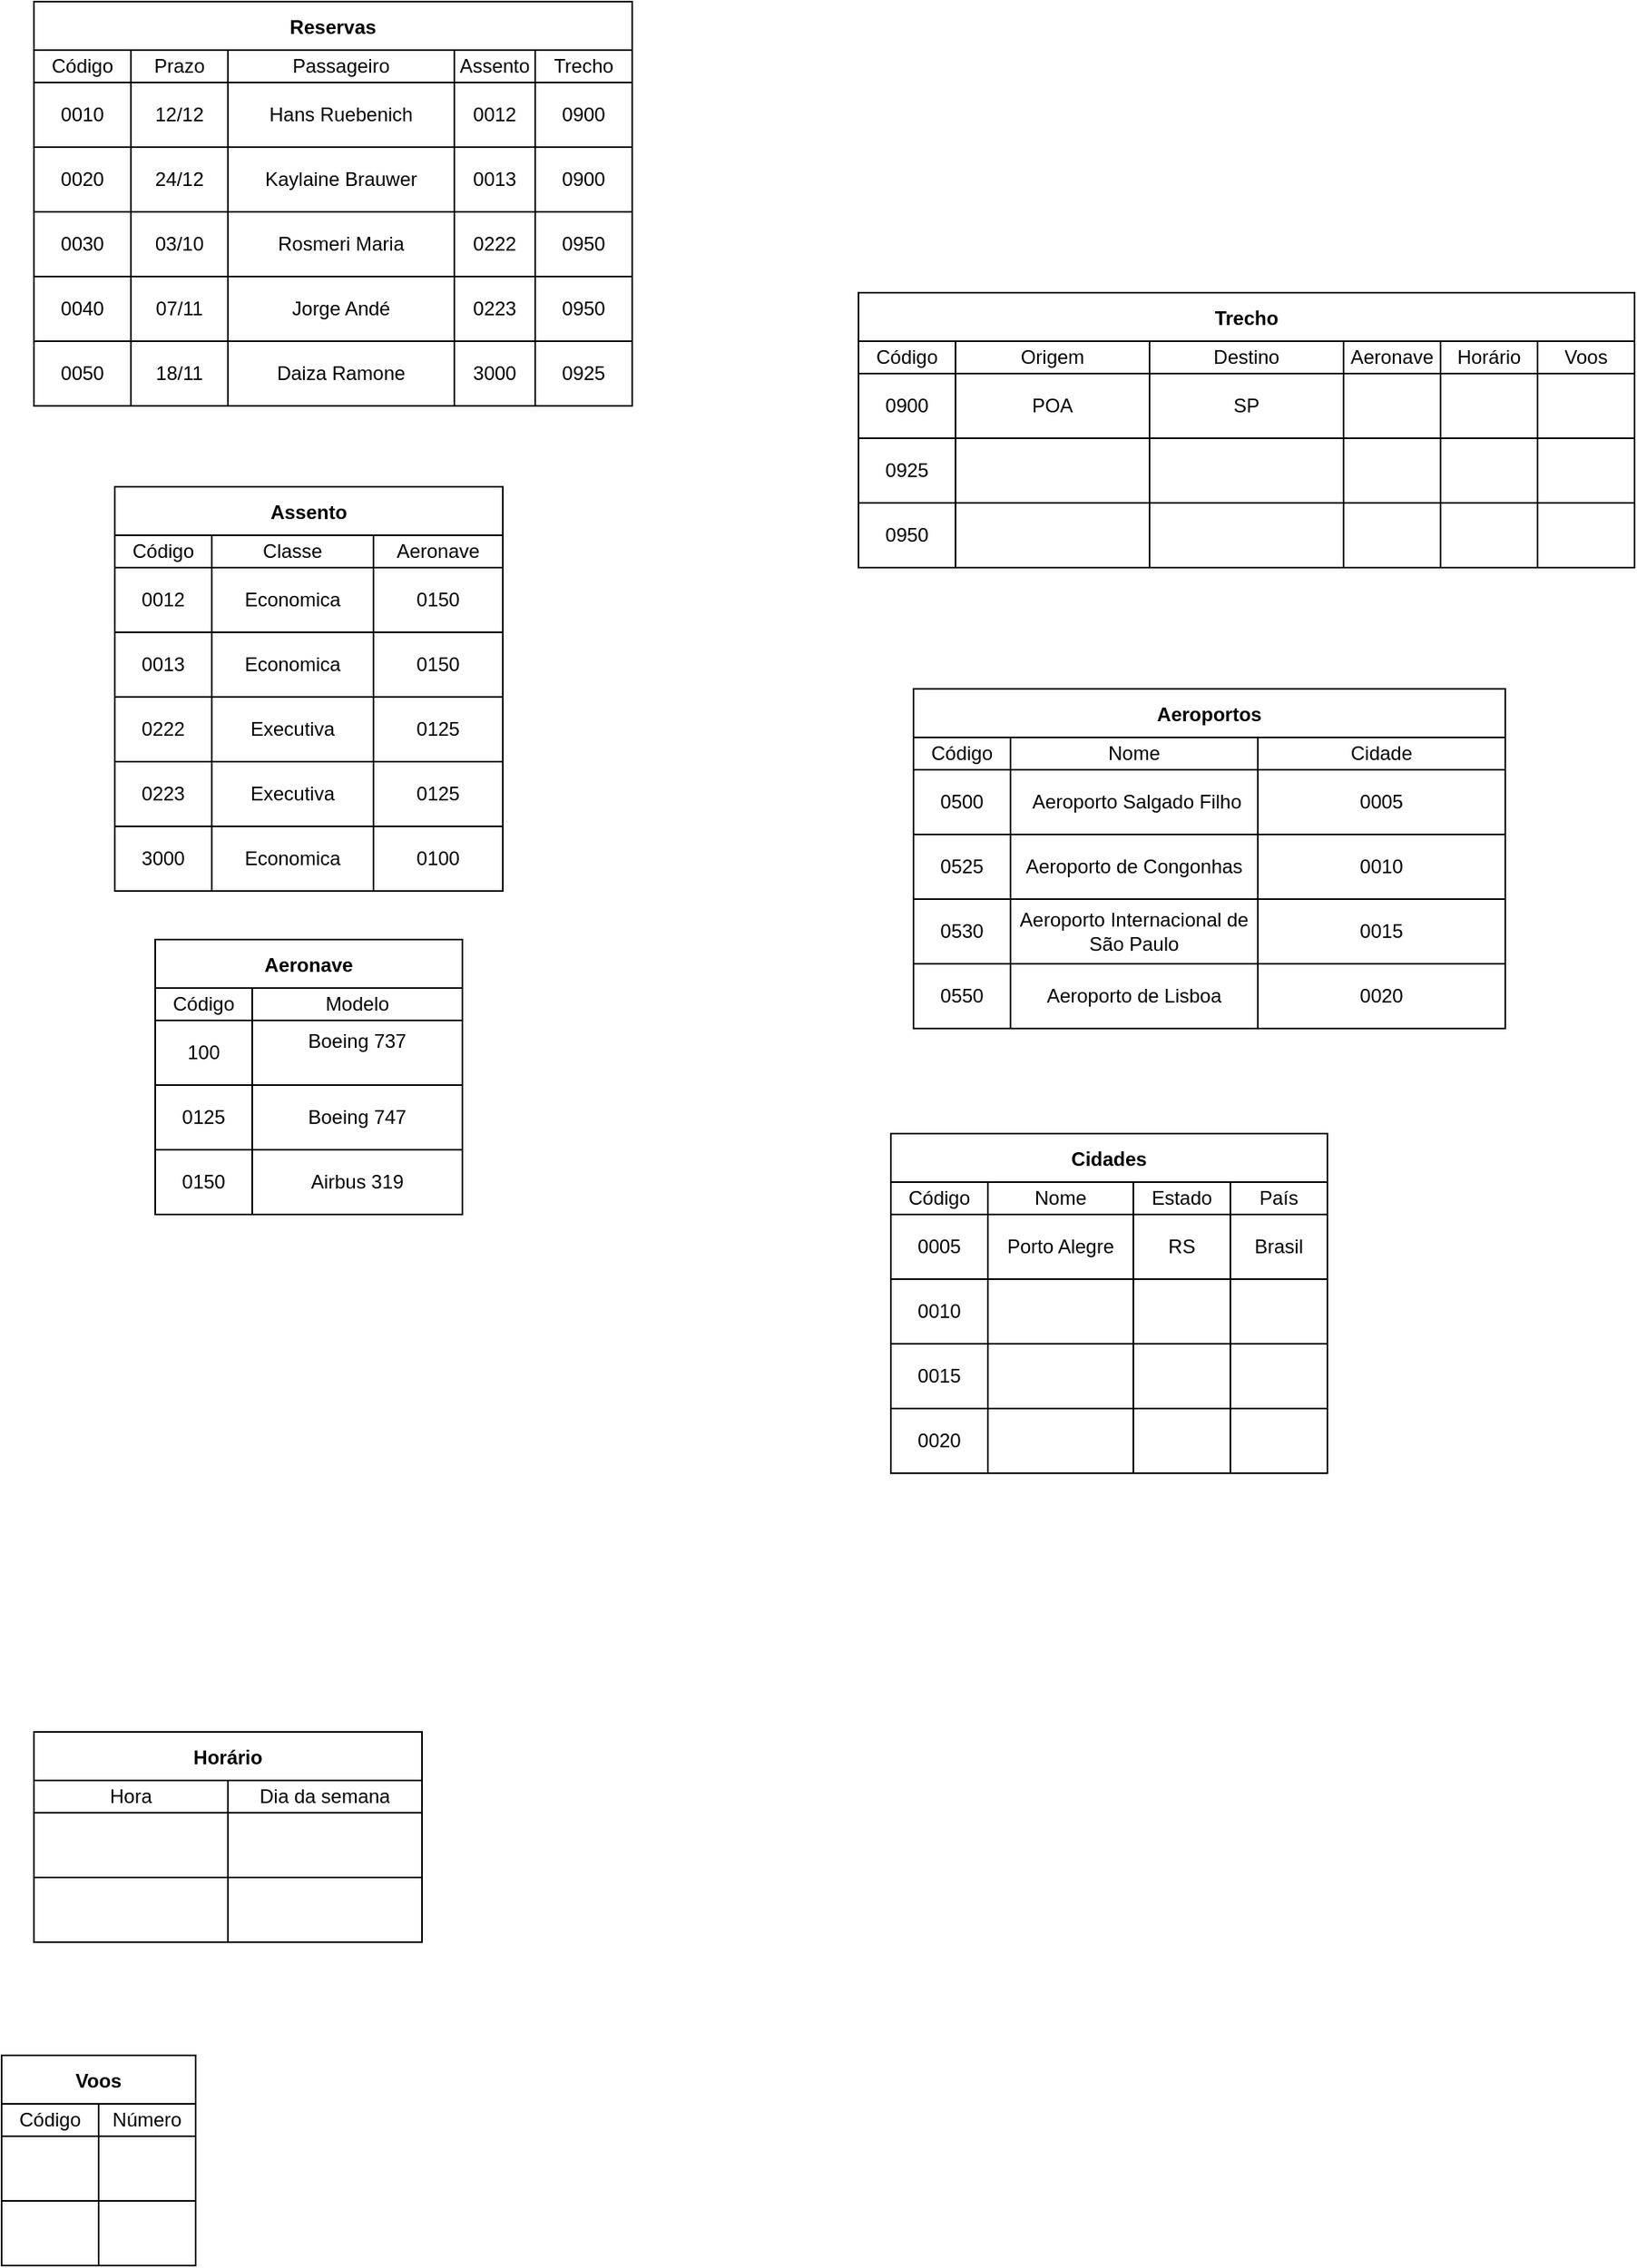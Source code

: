 <mxfile version="14.9.8" type="github">
  <diagram id="dXOyBvdYNV0iGRBSRjgq" name="Page-1">
    <mxGraphModel dx="1422" dy="1970" grid="1" gridSize="10" guides="1" tooltips="1" connect="1" arrows="1" fold="1" page="1" pageScale="1" pageWidth="827" pageHeight="1169" math="0" shadow="0">
      <root>
        <mxCell id="0" />
        <mxCell id="1" parent="0" />
        <mxCell id="HeZseM4yFX7pQYepmPdF-14" value="Reservas" style="shape=table;startSize=30;container=1;collapsible=0;childLayout=tableLayout;fontStyle=1;align=center;pointerEvents=1;" vertex="1" parent="1">
          <mxGeometry x="240" y="-140" width="370" height="250" as="geometry" />
        </mxCell>
        <mxCell id="HeZseM4yFX7pQYepmPdF-58" style="shape=partialRectangle;html=1;whiteSpace=wrap;collapsible=0;dropTarget=0;pointerEvents=0;fillColor=none;top=0;left=0;bottom=0;right=0;points=[[0,0.5],[1,0.5]];portConstraint=eastwest;" vertex="1" parent="HeZseM4yFX7pQYepmPdF-14">
          <mxGeometry y="30" width="370" height="20" as="geometry" />
        </mxCell>
        <mxCell id="HeZseM4yFX7pQYepmPdF-59" value="Código" style="shape=partialRectangle;html=1;whiteSpace=wrap;connectable=0;fillColor=none;top=0;left=0;bottom=0;right=0;overflow=hidden;pointerEvents=1;" vertex="1" parent="HeZseM4yFX7pQYepmPdF-58">
          <mxGeometry width="60" height="20" as="geometry" />
        </mxCell>
        <mxCell id="HeZseM4yFX7pQYepmPdF-60" value="Prazo" style="shape=partialRectangle;html=1;whiteSpace=wrap;connectable=0;fillColor=none;top=0;left=0;bottom=0;right=0;overflow=hidden;pointerEvents=1;" vertex="1" parent="HeZseM4yFX7pQYepmPdF-58">
          <mxGeometry x="60" width="60" height="20" as="geometry" />
        </mxCell>
        <mxCell id="HeZseM4yFX7pQYepmPdF-61" value="Passageiro" style="shape=partialRectangle;html=1;whiteSpace=wrap;connectable=0;fillColor=none;top=0;left=0;bottom=0;right=0;overflow=hidden;pointerEvents=1;" vertex="1" parent="HeZseM4yFX7pQYepmPdF-58">
          <mxGeometry x="120" width="140" height="20" as="geometry" />
        </mxCell>
        <mxCell id="HeZseM4yFX7pQYepmPdF-62" value="Assento" style="shape=partialRectangle;html=1;whiteSpace=wrap;connectable=0;fillColor=none;top=0;left=0;bottom=0;right=0;overflow=hidden;pointerEvents=1;" vertex="1" parent="HeZseM4yFX7pQYepmPdF-58">
          <mxGeometry x="260" width="50" height="20" as="geometry" />
        </mxCell>
        <mxCell id="HeZseM4yFX7pQYepmPdF-193" value="Trecho" style="shape=partialRectangle;html=1;whiteSpace=wrap;connectable=0;fillColor=none;top=0;left=0;bottom=0;right=0;overflow=hidden;pointerEvents=1;" vertex="1" parent="HeZseM4yFX7pQYepmPdF-58">
          <mxGeometry x="310" width="60" height="20" as="geometry" />
        </mxCell>
        <mxCell id="HeZseM4yFX7pQYepmPdF-15" value="" style="shape=partialRectangle;html=1;whiteSpace=wrap;collapsible=0;dropTarget=0;pointerEvents=0;fillColor=none;top=0;left=0;bottom=0;right=0;points=[[0,0.5],[1,0.5]];portConstraint=eastwest;" vertex="1" parent="HeZseM4yFX7pQYepmPdF-14">
          <mxGeometry y="50" width="370" height="40" as="geometry" />
        </mxCell>
        <mxCell id="HeZseM4yFX7pQYepmPdF-52" value="0010" style="shape=partialRectangle;html=1;whiteSpace=wrap;connectable=0;fillColor=none;top=0;left=0;bottom=0;right=0;overflow=hidden;pointerEvents=1;" vertex="1" parent="HeZseM4yFX7pQYepmPdF-15">
          <mxGeometry width="60" height="40" as="geometry" />
        </mxCell>
        <mxCell id="HeZseM4yFX7pQYepmPdF-55" value="12/12" style="shape=partialRectangle;html=1;whiteSpace=wrap;connectable=0;fillColor=none;top=0;left=0;bottom=0;right=0;overflow=hidden;pointerEvents=1;" vertex="1" parent="HeZseM4yFX7pQYepmPdF-15">
          <mxGeometry x="60" width="60" height="40" as="geometry" />
        </mxCell>
        <mxCell id="HeZseM4yFX7pQYepmPdF-17" value="Hans Ruebenich" style="shape=partialRectangle;html=1;whiteSpace=wrap;connectable=0;fillColor=none;top=0;left=0;bottom=0;right=0;overflow=hidden;pointerEvents=1;" vertex="1" parent="HeZseM4yFX7pQYepmPdF-15">
          <mxGeometry x="120" width="140" height="40" as="geometry" />
        </mxCell>
        <mxCell id="HeZseM4yFX7pQYepmPdF-63" value="0012" style="shape=partialRectangle;html=1;whiteSpace=wrap;connectable=0;fillColor=none;top=0;left=0;bottom=0;right=0;overflow=hidden;pointerEvents=1;" vertex="1" parent="HeZseM4yFX7pQYepmPdF-15">
          <mxGeometry x="260" width="50" height="40" as="geometry" />
        </mxCell>
        <mxCell id="HeZseM4yFX7pQYepmPdF-194" value="0900" style="shape=partialRectangle;html=1;whiteSpace=wrap;connectable=0;fillColor=none;top=0;left=0;bottom=0;right=0;overflow=hidden;pointerEvents=1;" vertex="1" parent="HeZseM4yFX7pQYepmPdF-15">
          <mxGeometry x="310" width="60" height="40" as="geometry" />
        </mxCell>
        <mxCell id="HeZseM4yFX7pQYepmPdF-19" value="" style="shape=partialRectangle;html=1;whiteSpace=wrap;collapsible=0;dropTarget=0;pointerEvents=0;fillColor=none;top=0;left=0;bottom=0;right=0;points=[[0,0.5],[1,0.5]];portConstraint=eastwest;" vertex="1" parent="HeZseM4yFX7pQYepmPdF-14">
          <mxGeometry y="90" width="370" height="40" as="geometry" />
        </mxCell>
        <mxCell id="HeZseM4yFX7pQYepmPdF-53" value="0020" style="shape=partialRectangle;html=1;whiteSpace=wrap;connectable=0;fillColor=none;top=0;left=0;bottom=0;right=0;overflow=hidden;pointerEvents=1;" vertex="1" parent="HeZseM4yFX7pQYepmPdF-19">
          <mxGeometry width="60" height="40" as="geometry" />
        </mxCell>
        <mxCell id="HeZseM4yFX7pQYepmPdF-56" value="24/12" style="shape=partialRectangle;html=1;whiteSpace=wrap;connectable=0;fillColor=none;top=0;left=0;bottom=0;right=0;overflow=hidden;pointerEvents=1;" vertex="1" parent="HeZseM4yFX7pQYepmPdF-19">
          <mxGeometry x="60" width="60" height="40" as="geometry" />
        </mxCell>
        <mxCell id="HeZseM4yFX7pQYepmPdF-21" value="Kaylaine Brauwer" style="shape=partialRectangle;html=1;whiteSpace=wrap;connectable=0;fillColor=none;top=0;left=0;bottom=0;right=0;overflow=hidden;pointerEvents=1;" vertex="1" parent="HeZseM4yFX7pQYepmPdF-19">
          <mxGeometry x="120" width="140" height="40" as="geometry" />
        </mxCell>
        <mxCell id="HeZseM4yFX7pQYepmPdF-64" value="0013" style="shape=partialRectangle;html=1;whiteSpace=wrap;connectable=0;fillColor=none;top=0;left=0;bottom=0;right=0;overflow=hidden;pointerEvents=1;" vertex="1" parent="HeZseM4yFX7pQYepmPdF-19">
          <mxGeometry x="260" width="50" height="40" as="geometry" />
        </mxCell>
        <mxCell id="HeZseM4yFX7pQYepmPdF-195" value="0900" style="shape=partialRectangle;html=1;whiteSpace=wrap;connectable=0;fillColor=none;top=0;left=0;bottom=0;right=0;overflow=hidden;pointerEvents=1;" vertex="1" parent="HeZseM4yFX7pQYepmPdF-19">
          <mxGeometry x="310" width="60" height="40" as="geometry" />
        </mxCell>
        <mxCell id="HeZseM4yFX7pQYepmPdF-212" style="shape=partialRectangle;html=1;whiteSpace=wrap;collapsible=0;dropTarget=0;pointerEvents=0;fillColor=none;top=0;left=0;bottom=0;right=0;points=[[0,0.5],[1,0.5]];portConstraint=eastwest;" vertex="1" parent="HeZseM4yFX7pQYepmPdF-14">
          <mxGeometry y="130" width="370" height="40" as="geometry" />
        </mxCell>
        <mxCell id="HeZseM4yFX7pQYepmPdF-213" value="0030" style="shape=partialRectangle;html=1;whiteSpace=wrap;connectable=0;fillColor=none;top=0;left=0;bottom=0;right=0;overflow=hidden;pointerEvents=1;" vertex="1" parent="HeZseM4yFX7pQYepmPdF-212">
          <mxGeometry width="60" height="40" as="geometry" />
        </mxCell>
        <mxCell id="HeZseM4yFX7pQYepmPdF-214" value="03/10" style="shape=partialRectangle;html=1;whiteSpace=wrap;connectable=0;fillColor=none;top=0;left=0;bottom=0;right=0;overflow=hidden;pointerEvents=1;" vertex="1" parent="HeZseM4yFX7pQYepmPdF-212">
          <mxGeometry x="60" width="60" height="40" as="geometry" />
        </mxCell>
        <mxCell id="HeZseM4yFX7pQYepmPdF-215" value="Rosmeri Maria" style="shape=partialRectangle;html=1;whiteSpace=wrap;connectable=0;fillColor=none;top=0;left=0;bottom=0;right=0;overflow=hidden;pointerEvents=1;" vertex="1" parent="HeZseM4yFX7pQYepmPdF-212">
          <mxGeometry x="120" width="140" height="40" as="geometry" />
        </mxCell>
        <mxCell id="HeZseM4yFX7pQYepmPdF-216" value="0222" style="shape=partialRectangle;html=1;whiteSpace=wrap;connectable=0;fillColor=none;top=0;left=0;bottom=0;right=0;overflow=hidden;pointerEvents=1;" vertex="1" parent="HeZseM4yFX7pQYepmPdF-212">
          <mxGeometry x="260" width="50" height="40" as="geometry" />
        </mxCell>
        <mxCell id="HeZseM4yFX7pQYepmPdF-217" value="0950" style="shape=partialRectangle;html=1;whiteSpace=wrap;connectable=0;fillColor=none;top=0;left=0;bottom=0;right=0;overflow=hidden;pointerEvents=1;" vertex="1" parent="HeZseM4yFX7pQYepmPdF-212">
          <mxGeometry x="310" width="60" height="40" as="geometry" />
        </mxCell>
        <mxCell id="HeZseM4yFX7pQYepmPdF-218" style="shape=partialRectangle;html=1;whiteSpace=wrap;collapsible=0;dropTarget=0;pointerEvents=0;fillColor=none;top=0;left=0;bottom=0;right=0;points=[[0,0.5],[1,0.5]];portConstraint=eastwest;" vertex="1" parent="HeZseM4yFX7pQYepmPdF-14">
          <mxGeometry y="170" width="370" height="40" as="geometry" />
        </mxCell>
        <mxCell id="HeZseM4yFX7pQYepmPdF-219" value="0040" style="shape=partialRectangle;html=1;whiteSpace=wrap;connectable=0;fillColor=none;top=0;left=0;bottom=0;right=0;overflow=hidden;pointerEvents=1;" vertex="1" parent="HeZseM4yFX7pQYepmPdF-218">
          <mxGeometry width="60" height="40" as="geometry" />
        </mxCell>
        <mxCell id="HeZseM4yFX7pQYepmPdF-220" value="07/11" style="shape=partialRectangle;html=1;whiteSpace=wrap;connectable=0;fillColor=none;top=0;left=0;bottom=0;right=0;overflow=hidden;pointerEvents=1;" vertex="1" parent="HeZseM4yFX7pQYepmPdF-218">
          <mxGeometry x="60" width="60" height="40" as="geometry" />
        </mxCell>
        <mxCell id="HeZseM4yFX7pQYepmPdF-221" value="Jorge Andé" style="shape=partialRectangle;html=1;whiteSpace=wrap;connectable=0;fillColor=none;top=0;left=0;bottom=0;right=0;overflow=hidden;pointerEvents=1;" vertex="1" parent="HeZseM4yFX7pQYepmPdF-218">
          <mxGeometry x="120" width="140" height="40" as="geometry" />
        </mxCell>
        <mxCell id="HeZseM4yFX7pQYepmPdF-222" value="0223" style="shape=partialRectangle;html=1;whiteSpace=wrap;connectable=0;fillColor=none;top=0;left=0;bottom=0;right=0;overflow=hidden;pointerEvents=1;" vertex="1" parent="HeZseM4yFX7pQYepmPdF-218">
          <mxGeometry x="260" width="50" height="40" as="geometry" />
        </mxCell>
        <mxCell id="HeZseM4yFX7pQYepmPdF-223" value="0950" style="shape=partialRectangle;html=1;whiteSpace=wrap;connectable=0;fillColor=none;top=0;left=0;bottom=0;right=0;overflow=hidden;pointerEvents=1;" vertex="1" parent="HeZseM4yFX7pQYepmPdF-218">
          <mxGeometry x="310" width="60" height="40" as="geometry" />
        </mxCell>
        <mxCell id="HeZseM4yFX7pQYepmPdF-224" style="shape=partialRectangle;html=1;whiteSpace=wrap;collapsible=0;dropTarget=0;pointerEvents=0;fillColor=none;top=0;left=0;bottom=0;right=0;points=[[0,0.5],[1,0.5]];portConstraint=eastwest;" vertex="1" parent="HeZseM4yFX7pQYepmPdF-14">
          <mxGeometry y="210" width="370" height="40" as="geometry" />
        </mxCell>
        <mxCell id="HeZseM4yFX7pQYepmPdF-225" value="0050" style="shape=partialRectangle;html=1;whiteSpace=wrap;connectable=0;fillColor=none;top=0;left=0;bottom=0;right=0;overflow=hidden;pointerEvents=1;" vertex="1" parent="HeZseM4yFX7pQYepmPdF-224">
          <mxGeometry width="60" height="40" as="geometry" />
        </mxCell>
        <mxCell id="HeZseM4yFX7pQYepmPdF-226" value="18/11" style="shape=partialRectangle;html=1;whiteSpace=wrap;connectable=0;fillColor=none;top=0;left=0;bottom=0;right=0;overflow=hidden;pointerEvents=1;" vertex="1" parent="HeZseM4yFX7pQYepmPdF-224">
          <mxGeometry x="60" width="60" height="40" as="geometry" />
        </mxCell>
        <mxCell id="HeZseM4yFX7pQYepmPdF-227" value="Daiza Ramone" style="shape=partialRectangle;html=1;whiteSpace=wrap;connectable=0;fillColor=none;top=0;left=0;bottom=0;right=0;overflow=hidden;pointerEvents=1;" vertex="1" parent="HeZseM4yFX7pQYepmPdF-224">
          <mxGeometry x="120" width="140" height="40" as="geometry" />
        </mxCell>
        <mxCell id="HeZseM4yFX7pQYepmPdF-228" value="3000" style="shape=partialRectangle;html=1;whiteSpace=wrap;connectable=0;fillColor=none;top=0;left=0;bottom=0;right=0;overflow=hidden;pointerEvents=1;" vertex="1" parent="HeZseM4yFX7pQYepmPdF-224">
          <mxGeometry x="260" width="50" height="40" as="geometry" />
        </mxCell>
        <mxCell id="HeZseM4yFX7pQYepmPdF-229" value="0925" style="shape=partialRectangle;html=1;whiteSpace=wrap;connectable=0;fillColor=none;top=0;left=0;bottom=0;right=0;overflow=hidden;pointerEvents=1;" vertex="1" parent="HeZseM4yFX7pQYepmPdF-224">
          <mxGeometry x="310" width="60" height="40" as="geometry" />
        </mxCell>
        <mxCell id="HeZseM4yFX7pQYepmPdF-31" value="" style="shape=partialRectangle;html=1;whiteSpace=wrap;collapsible=0;dropTarget=0;pointerEvents=0;fillColor=none;top=0;left=0;bottom=0;right=0;points=[[0,0.5],[1,0.5]];portConstraint=eastwest;" vertex="1" parent="1">
          <mxGeometry x="320" y="190" width="180" height="40" as="geometry" />
        </mxCell>
        <mxCell id="HeZseM4yFX7pQYepmPdF-32" value="" style="shape=partialRectangle;html=1;whiteSpace=wrap;connectable=0;fillColor=none;top=0;left=0;bottom=0;right=0;overflow=hidden;pointerEvents=1;" vertex="1" parent="HeZseM4yFX7pQYepmPdF-31">
          <mxGeometry width="60" height="40" as="geometry" />
        </mxCell>
        <mxCell id="HeZseM4yFX7pQYepmPdF-33" value="" style="shape=partialRectangle;html=1;whiteSpace=wrap;connectable=0;fillColor=none;top=0;left=0;bottom=0;right=0;overflow=hidden;pointerEvents=1;" vertex="1" parent="HeZseM4yFX7pQYepmPdF-31">
          <mxGeometry x="60" width="60" height="40" as="geometry" />
        </mxCell>
        <mxCell id="HeZseM4yFX7pQYepmPdF-34" value="" style="shape=partialRectangle;html=1;whiteSpace=wrap;connectable=0;fillColor=none;top=0;left=0;bottom=0;right=0;overflow=hidden;pointerEvents=1;" vertex="1" parent="HeZseM4yFX7pQYepmPdF-31">
          <mxGeometry x="120" width="60" height="40" as="geometry" />
        </mxCell>
        <mxCell id="HeZseM4yFX7pQYepmPdF-48" value="" style="shape=partialRectangle;html=1;whiteSpace=wrap;collapsible=0;dropTarget=0;pointerEvents=0;fillColor=none;top=0;left=0;bottom=0;right=0;points=[[0,0.5],[1,0.5]];portConstraint=eastwest;" vertex="1" parent="1">
          <mxGeometry x="440" y="380" width="180" height="40" as="geometry" />
        </mxCell>
        <mxCell id="HeZseM4yFX7pQYepmPdF-49" value="" style="shape=partialRectangle;html=1;whiteSpace=wrap;connectable=0;fillColor=none;top=0;left=0;bottom=0;right=0;overflow=hidden;pointerEvents=1;" vertex="1" parent="HeZseM4yFX7pQYepmPdF-48">
          <mxGeometry width="60" height="40" as="geometry" />
        </mxCell>
        <mxCell id="HeZseM4yFX7pQYepmPdF-50" value="" style="shape=partialRectangle;html=1;whiteSpace=wrap;connectable=0;fillColor=none;top=0;left=0;bottom=0;right=0;overflow=hidden;pointerEvents=1;" vertex="1" parent="HeZseM4yFX7pQYepmPdF-48">
          <mxGeometry x="60" width="60" height="40" as="geometry" />
        </mxCell>
        <mxCell id="HeZseM4yFX7pQYepmPdF-51" value="" style="shape=partialRectangle;html=1;whiteSpace=wrap;connectable=0;fillColor=none;top=0;left=0;bottom=0;right=0;overflow=hidden;pointerEvents=1;" vertex="1" parent="HeZseM4yFX7pQYepmPdF-48">
          <mxGeometry x="120" width="60" height="40" as="geometry" />
        </mxCell>
        <mxCell id="HeZseM4yFX7pQYepmPdF-65" value="Assento" style="shape=table;startSize=30;container=1;collapsible=0;childLayout=tableLayout;fontStyle=1;align=center;pointerEvents=1;" vertex="1" parent="1">
          <mxGeometry x="290" y="160" width="240" height="250" as="geometry" />
        </mxCell>
        <mxCell id="HeZseM4yFX7pQYepmPdF-66" style="shape=partialRectangle;html=1;whiteSpace=wrap;collapsible=0;dropTarget=0;pointerEvents=0;fillColor=none;top=0;left=0;bottom=0;right=0;points=[[0,0.5],[1,0.5]];portConstraint=eastwest;" vertex="1" parent="HeZseM4yFX7pQYepmPdF-65">
          <mxGeometry y="30" width="240" height="20" as="geometry" />
        </mxCell>
        <mxCell id="HeZseM4yFX7pQYepmPdF-67" value="Código" style="shape=partialRectangle;html=1;whiteSpace=wrap;connectable=0;fillColor=none;top=0;left=0;bottom=0;right=0;overflow=hidden;pointerEvents=1;" vertex="1" parent="HeZseM4yFX7pQYepmPdF-66">
          <mxGeometry width="60" height="20" as="geometry" />
        </mxCell>
        <mxCell id="HeZseM4yFX7pQYepmPdF-68" value="Classe" style="shape=partialRectangle;html=1;whiteSpace=wrap;connectable=0;fillColor=none;top=0;left=0;bottom=0;right=0;overflow=hidden;pointerEvents=1;" vertex="1" parent="HeZseM4yFX7pQYepmPdF-66">
          <mxGeometry x="60" width="100" height="20" as="geometry" />
        </mxCell>
        <mxCell id="HeZseM4yFX7pQYepmPdF-69" value="Aeronave" style="shape=partialRectangle;html=1;whiteSpace=wrap;connectable=0;fillColor=none;top=0;left=0;bottom=0;right=0;overflow=hidden;pointerEvents=1;" vertex="1" parent="HeZseM4yFX7pQYepmPdF-66">
          <mxGeometry x="160" width="80" height="20" as="geometry" />
        </mxCell>
        <mxCell id="HeZseM4yFX7pQYepmPdF-71" value="" style="shape=partialRectangle;html=1;whiteSpace=wrap;collapsible=0;dropTarget=0;pointerEvents=0;fillColor=none;top=0;left=0;bottom=0;right=0;points=[[0,0.5],[1,0.5]];portConstraint=eastwest;" vertex="1" parent="HeZseM4yFX7pQYepmPdF-65">
          <mxGeometry y="50" width="240" height="40" as="geometry" />
        </mxCell>
        <mxCell id="HeZseM4yFX7pQYepmPdF-72" value="0012" style="shape=partialRectangle;html=1;whiteSpace=wrap;connectable=0;fillColor=none;top=0;left=0;bottom=0;right=0;overflow=hidden;pointerEvents=1;" vertex="1" parent="HeZseM4yFX7pQYepmPdF-71">
          <mxGeometry width="60" height="40" as="geometry" />
        </mxCell>
        <mxCell id="HeZseM4yFX7pQYepmPdF-73" value="Economica" style="shape=partialRectangle;html=1;whiteSpace=wrap;connectable=0;fillColor=none;top=0;left=0;bottom=0;right=0;overflow=hidden;pointerEvents=1;" vertex="1" parent="HeZseM4yFX7pQYepmPdF-71">
          <mxGeometry x="60" width="100" height="40" as="geometry" />
        </mxCell>
        <mxCell id="HeZseM4yFX7pQYepmPdF-74" value="0150" style="shape=partialRectangle;html=1;whiteSpace=wrap;connectable=0;fillColor=none;top=0;left=0;bottom=0;right=0;overflow=hidden;pointerEvents=1;" vertex="1" parent="HeZseM4yFX7pQYepmPdF-71">
          <mxGeometry x="160" width="80" height="40" as="geometry" />
        </mxCell>
        <mxCell id="HeZseM4yFX7pQYepmPdF-76" value="" style="shape=partialRectangle;html=1;whiteSpace=wrap;collapsible=0;dropTarget=0;pointerEvents=0;fillColor=none;top=0;left=0;bottom=0;right=0;points=[[0,0.5],[1,0.5]];portConstraint=eastwest;" vertex="1" parent="HeZseM4yFX7pQYepmPdF-65">
          <mxGeometry y="90" width="240" height="40" as="geometry" />
        </mxCell>
        <mxCell id="HeZseM4yFX7pQYepmPdF-77" value="0013" style="shape=partialRectangle;html=1;whiteSpace=wrap;connectable=0;fillColor=none;top=0;left=0;bottom=0;right=0;overflow=hidden;pointerEvents=1;" vertex="1" parent="HeZseM4yFX7pQYepmPdF-76">
          <mxGeometry width="60" height="40" as="geometry" />
        </mxCell>
        <mxCell id="HeZseM4yFX7pQYepmPdF-78" style="shape=partialRectangle;html=1;whiteSpace=wrap;connectable=0;fillColor=none;top=0;left=0;bottom=0;right=0;overflow=hidden;pointerEvents=1;" vertex="1" parent="HeZseM4yFX7pQYepmPdF-76">
          <mxGeometry x="60" width="100" height="40" as="geometry" />
        </mxCell>
        <mxCell id="HeZseM4yFX7pQYepmPdF-79" value="0150" style="shape=partialRectangle;html=1;whiteSpace=wrap;connectable=0;fillColor=none;top=0;left=0;bottom=0;right=0;overflow=hidden;pointerEvents=1;" vertex="1" parent="HeZseM4yFX7pQYepmPdF-76">
          <mxGeometry x="160" width="80" height="40" as="geometry" />
        </mxCell>
        <mxCell id="HeZseM4yFX7pQYepmPdF-233" style="shape=partialRectangle;html=1;whiteSpace=wrap;collapsible=0;dropTarget=0;pointerEvents=0;fillColor=none;top=0;left=0;bottom=0;right=0;points=[[0,0.5],[1,0.5]];portConstraint=eastwest;" vertex="1" parent="HeZseM4yFX7pQYepmPdF-65">
          <mxGeometry y="130" width="240" height="40" as="geometry" />
        </mxCell>
        <mxCell id="HeZseM4yFX7pQYepmPdF-234" value="0222" style="shape=partialRectangle;html=1;whiteSpace=wrap;connectable=0;fillColor=none;top=0;left=0;bottom=0;right=0;overflow=hidden;pointerEvents=1;" vertex="1" parent="HeZseM4yFX7pQYepmPdF-233">
          <mxGeometry width="60" height="40" as="geometry" />
        </mxCell>
        <mxCell id="HeZseM4yFX7pQYepmPdF-235" value="Executiva" style="shape=partialRectangle;html=1;whiteSpace=wrap;connectable=0;fillColor=none;top=0;left=0;bottom=0;right=0;overflow=hidden;pointerEvents=1;" vertex="1" parent="HeZseM4yFX7pQYepmPdF-233">
          <mxGeometry x="60" width="100" height="40" as="geometry" />
        </mxCell>
        <mxCell id="HeZseM4yFX7pQYepmPdF-236" value="0125" style="shape=partialRectangle;html=1;whiteSpace=wrap;connectable=0;fillColor=none;top=0;left=0;bottom=0;right=0;overflow=hidden;pointerEvents=1;" vertex="1" parent="HeZseM4yFX7pQYepmPdF-233">
          <mxGeometry x="160" width="80" height="40" as="geometry" />
        </mxCell>
        <mxCell id="HeZseM4yFX7pQYepmPdF-237" style="shape=partialRectangle;html=1;whiteSpace=wrap;collapsible=0;dropTarget=0;pointerEvents=0;fillColor=none;top=0;left=0;bottom=0;right=0;points=[[0,0.5],[1,0.5]];portConstraint=eastwest;" vertex="1" parent="HeZseM4yFX7pQYepmPdF-65">
          <mxGeometry y="170" width="240" height="40" as="geometry" />
        </mxCell>
        <mxCell id="HeZseM4yFX7pQYepmPdF-238" value="0223" style="shape=partialRectangle;html=1;whiteSpace=wrap;connectable=0;fillColor=none;top=0;left=0;bottom=0;right=0;overflow=hidden;pointerEvents=1;" vertex="1" parent="HeZseM4yFX7pQYepmPdF-237">
          <mxGeometry width="60" height="40" as="geometry" />
        </mxCell>
        <mxCell id="HeZseM4yFX7pQYepmPdF-239" value="Executiva" style="shape=partialRectangle;html=1;whiteSpace=wrap;connectable=0;fillColor=none;top=0;left=0;bottom=0;right=0;overflow=hidden;pointerEvents=1;" vertex="1" parent="HeZseM4yFX7pQYepmPdF-237">
          <mxGeometry x="60" width="100" height="40" as="geometry" />
        </mxCell>
        <mxCell id="HeZseM4yFX7pQYepmPdF-240" value="0125" style="shape=partialRectangle;html=1;whiteSpace=wrap;connectable=0;fillColor=none;top=0;left=0;bottom=0;right=0;overflow=hidden;pointerEvents=1;" vertex="1" parent="HeZseM4yFX7pQYepmPdF-237">
          <mxGeometry x="160" width="80" height="40" as="geometry" />
        </mxCell>
        <mxCell id="HeZseM4yFX7pQYepmPdF-241" style="shape=partialRectangle;html=1;whiteSpace=wrap;collapsible=0;dropTarget=0;pointerEvents=0;fillColor=none;top=0;left=0;bottom=0;right=0;points=[[0,0.5],[1,0.5]];portConstraint=eastwest;" vertex="1" parent="HeZseM4yFX7pQYepmPdF-65">
          <mxGeometry y="210" width="240" height="40" as="geometry" />
        </mxCell>
        <mxCell id="HeZseM4yFX7pQYepmPdF-242" value="3000" style="shape=partialRectangle;html=1;whiteSpace=wrap;connectable=0;fillColor=none;top=0;left=0;bottom=0;right=0;overflow=hidden;pointerEvents=1;" vertex="1" parent="HeZseM4yFX7pQYepmPdF-241">
          <mxGeometry width="60" height="40" as="geometry" />
        </mxCell>
        <mxCell id="HeZseM4yFX7pQYepmPdF-243" style="shape=partialRectangle;html=1;whiteSpace=wrap;connectable=0;fillColor=none;top=0;left=0;bottom=0;right=0;overflow=hidden;pointerEvents=1;" vertex="1" parent="HeZseM4yFX7pQYepmPdF-241">
          <mxGeometry x="60" width="100" height="40" as="geometry" />
        </mxCell>
        <mxCell id="HeZseM4yFX7pQYepmPdF-244" value="0100" style="shape=partialRectangle;html=1;whiteSpace=wrap;connectable=0;fillColor=none;top=0;left=0;bottom=0;right=0;overflow=hidden;pointerEvents=1;" vertex="1" parent="HeZseM4yFX7pQYepmPdF-241">
          <mxGeometry x="160" width="80" height="40" as="geometry" />
        </mxCell>
        <mxCell id="HeZseM4yFX7pQYepmPdF-81" value="Aeronave" style="shape=table;startSize=30;container=1;collapsible=0;childLayout=tableLayout;fontStyle=1;align=center;pointerEvents=1;" vertex="1" parent="1">
          <mxGeometry x="315" y="440" width="190" height="170" as="geometry" />
        </mxCell>
        <mxCell id="HeZseM4yFX7pQYepmPdF-82" style="shape=partialRectangle;html=1;whiteSpace=wrap;collapsible=0;dropTarget=0;pointerEvents=0;fillColor=none;top=0;left=0;bottom=0;right=0;points=[[0,0.5],[1,0.5]];portConstraint=eastwest;" vertex="1" parent="HeZseM4yFX7pQYepmPdF-81">
          <mxGeometry y="30" width="190" height="20" as="geometry" />
        </mxCell>
        <mxCell id="HeZseM4yFX7pQYepmPdF-83" value="Código" style="shape=partialRectangle;html=1;whiteSpace=wrap;connectable=0;fillColor=none;top=0;left=0;bottom=0;right=0;overflow=hidden;pointerEvents=1;" vertex="1" parent="HeZseM4yFX7pQYepmPdF-82">
          <mxGeometry width="60" height="20" as="geometry" />
        </mxCell>
        <mxCell id="HeZseM4yFX7pQYepmPdF-84" value="Modelo" style="shape=partialRectangle;html=1;whiteSpace=wrap;connectable=0;fillColor=none;top=0;left=0;bottom=0;right=0;overflow=hidden;pointerEvents=1;" vertex="1" parent="HeZseM4yFX7pQYepmPdF-82">
          <mxGeometry x="60" width="130" height="20" as="geometry" />
        </mxCell>
        <mxCell id="HeZseM4yFX7pQYepmPdF-87" value="" style="shape=partialRectangle;html=1;whiteSpace=wrap;collapsible=0;dropTarget=0;pointerEvents=0;fillColor=none;top=0;left=0;bottom=0;right=0;points=[[0,0.5],[1,0.5]];portConstraint=eastwest;" vertex="1" parent="HeZseM4yFX7pQYepmPdF-81">
          <mxGeometry y="50" width="190" height="40" as="geometry" />
        </mxCell>
        <mxCell id="HeZseM4yFX7pQYepmPdF-88" value="100" style="shape=partialRectangle;html=1;whiteSpace=wrap;connectable=0;fillColor=none;top=0;left=0;bottom=0;right=0;overflow=hidden;pointerEvents=1;" vertex="1" parent="HeZseM4yFX7pQYepmPdF-87">
          <mxGeometry width="60" height="40" as="geometry" />
        </mxCell>
        <mxCell id="HeZseM4yFX7pQYepmPdF-89" value="&lt;div&gt;Boeing 737&lt;/div&gt;&lt;div&gt;&lt;br&gt;&lt;/div&gt;" style="shape=partialRectangle;html=1;whiteSpace=wrap;connectable=0;fillColor=none;top=0;left=0;bottom=0;right=0;overflow=hidden;pointerEvents=1;" vertex="1" parent="HeZseM4yFX7pQYepmPdF-87">
          <mxGeometry x="60" width="130" height="40" as="geometry" />
        </mxCell>
        <mxCell id="HeZseM4yFX7pQYepmPdF-92" value="" style="shape=partialRectangle;html=1;whiteSpace=wrap;collapsible=0;dropTarget=0;pointerEvents=0;fillColor=none;top=0;left=0;bottom=0;right=0;points=[[0,0.5],[1,0.5]];portConstraint=eastwest;" vertex="1" parent="HeZseM4yFX7pQYepmPdF-81">
          <mxGeometry y="90" width="190" height="40" as="geometry" />
        </mxCell>
        <mxCell id="HeZseM4yFX7pQYepmPdF-93" value="0125" style="shape=partialRectangle;html=1;whiteSpace=wrap;connectable=0;fillColor=none;top=0;left=0;bottom=0;right=0;overflow=hidden;pointerEvents=1;" vertex="1" parent="HeZseM4yFX7pQYepmPdF-92">
          <mxGeometry width="60" height="40" as="geometry" />
        </mxCell>
        <mxCell id="HeZseM4yFX7pQYepmPdF-94" value="Boeing 747" style="shape=partialRectangle;html=1;whiteSpace=wrap;connectable=0;fillColor=none;top=0;left=0;bottom=0;right=0;overflow=hidden;pointerEvents=1;" vertex="1" parent="HeZseM4yFX7pQYepmPdF-92">
          <mxGeometry x="60" width="130" height="40" as="geometry" />
        </mxCell>
        <mxCell id="HeZseM4yFX7pQYepmPdF-271" style="shape=partialRectangle;html=1;whiteSpace=wrap;collapsible=0;dropTarget=0;pointerEvents=0;fillColor=none;top=0;left=0;bottom=0;right=0;points=[[0,0.5],[1,0.5]];portConstraint=eastwest;" vertex="1" parent="HeZseM4yFX7pQYepmPdF-81">
          <mxGeometry y="130" width="190" height="40" as="geometry" />
        </mxCell>
        <mxCell id="HeZseM4yFX7pQYepmPdF-272" value="0150" style="shape=partialRectangle;html=1;whiteSpace=wrap;connectable=0;fillColor=none;top=0;left=0;bottom=0;right=0;overflow=hidden;pointerEvents=1;" vertex="1" parent="HeZseM4yFX7pQYepmPdF-271">
          <mxGeometry width="60" height="40" as="geometry" />
        </mxCell>
        <mxCell id="HeZseM4yFX7pQYepmPdF-273" value="Airbus 319" style="shape=partialRectangle;html=1;whiteSpace=wrap;connectable=0;fillColor=none;top=0;left=0;bottom=0;right=0;overflow=hidden;pointerEvents=1;" vertex="1" parent="HeZseM4yFX7pQYepmPdF-271">
          <mxGeometry x="60" width="130" height="40" as="geometry" />
        </mxCell>
        <mxCell id="HeZseM4yFX7pQYepmPdF-97" value="Trecho" style="shape=table;startSize=30;container=1;collapsible=0;childLayout=tableLayout;fontStyle=1;align=center;pointerEvents=1;" vertex="1" parent="1">
          <mxGeometry x="750" y="40" width="480" height="170" as="geometry" />
        </mxCell>
        <mxCell id="HeZseM4yFX7pQYepmPdF-98" style="shape=partialRectangle;html=1;whiteSpace=wrap;collapsible=0;dropTarget=0;pointerEvents=0;fillColor=none;top=0;left=0;bottom=0;right=0;points=[[0,0.5],[1,0.5]];portConstraint=eastwest;" vertex="1" parent="HeZseM4yFX7pQYepmPdF-97">
          <mxGeometry y="30" width="480" height="20" as="geometry" />
        </mxCell>
        <mxCell id="HeZseM4yFX7pQYepmPdF-285" value="Código" style="shape=partialRectangle;html=1;whiteSpace=wrap;connectable=0;fillColor=none;top=0;left=0;bottom=0;right=0;overflow=hidden;pointerEvents=1;" vertex="1" parent="HeZseM4yFX7pQYepmPdF-98">
          <mxGeometry width="60" height="20" as="geometry" />
        </mxCell>
        <mxCell id="HeZseM4yFX7pQYepmPdF-99" value="Origem" style="shape=partialRectangle;html=1;whiteSpace=wrap;connectable=0;fillColor=none;top=0;left=0;bottom=0;right=0;overflow=hidden;pointerEvents=1;" vertex="1" parent="HeZseM4yFX7pQYepmPdF-98">
          <mxGeometry x="60" width="120" height="20" as="geometry" />
        </mxCell>
        <mxCell id="HeZseM4yFX7pQYepmPdF-100" value="Destino" style="shape=partialRectangle;html=1;whiteSpace=wrap;connectable=0;fillColor=none;top=0;left=0;bottom=0;right=0;overflow=hidden;pointerEvents=1;" vertex="1" parent="HeZseM4yFX7pQYepmPdF-98">
          <mxGeometry x="180" width="120" height="20" as="geometry" />
        </mxCell>
        <mxCell id="HeZseM4yFX7pQYepmPdF-101" value="Aeronave" style="shape=partialRectangle;html=1;whiteSpace=wrap;connectable=0;fillColor=none;top=0;left=0;bottom=0;right=0;overflow=hidden;pointerEvents=1;" vertex="1" parent="HeZseM4yFX7pQYepmPdF-98">
          <mxGeometry x="300" width="60" height="20" as="geometry" />
        </mxCell>
        <mxCell id="HeZseM4yFX7pQYepmPdF-102" value="Horário" style="shape=partialRectangle;html=1;whiteSpace=wrap;connectable=0;fillColor=none;top=0;left=0;bottom=0;right=0;overflow=hidden;pointerEvents=1;" vertex="1" parent="HeZseM4yFX7pQYepmPdF-98">
          <mxGeometry x="360" width="60" height="20" as="geometry" />
        </mxCell>
        <mxCell id="HeZseM4yFX7pQYepmPdF-196" value="Voos" style="shape=partialRectangle;html=1;whiteSpace=wrap;connectable=0;fillColor=none;top=0;left=0;bottom=0;right=0;overflow=hidden;pointerEvents=1;" vertex="1" parent="HeZseM4yFX7pQYepmPdF-98">
          <mxGeometry x="420" width="60" height="20" as="geometry" />
        </mxCell>
        <mxCell id="HeZseM4yFX7pQYepmPdF-103" value="" style="shape=partialRectangle;html=1;whiteSpace=wrap;collapsible=0;dropTarget=0;pointerEvents=0;fillColor=none;top=0;left=0;bottom=0;right=0;points=[[0,0.5],[1,0.5]];portConstraint=eastwest;" vertex="1" parent="HeZseM4yFX7pQYepmPdF-97">
          <mxGeometry y="50" width="480" height="40" as="geometry" />
        </mxCell>
        <mxCell id="HeZseM4yFX7pQYepmPdF-286" value="0900" style="shape=partialRectangle;html=1;whiteSpace=wrap;connectable=0;fillColor=none;top=0;left=0;bottom=0;right=0;overflow=hidden;pointerEvents=1;" vertex="1" parent="HeZseM4yFX7pQYepmPdF-103">
          <mxGeometry width="60" height="40" as="geometry" />
        </mxCell>
        <mxCell id="HeZseM4yFX7pQYepmPdF-104" value="POA" style="shape=partialRectangle;html=1;whiteSpace=wrap;connectable=0;fillColor=none;top=0;left=0;bottom=0;right=0;overflow=hidden;pointerEvents=1;" vertex="1" parent="HeZseM4yFX7pQYepmPdF-103">
          <mxGeometry x="60" width="120" height="40" as="geometry" />
        </mxCell>
        <mxCell id="HeZseM4yFX7pQYepmPdF-105" value="SP" style="shape=partialRectangle;html=1;whiteSpace=wrap;connectable=0;fillColor=none;top=0;left=0;bottom=0;right=0;overflow=hidden;pointerEvents=1;" vertex="1" parent="HeZseM4yFX7pQYepmPdF-103">
          <mxGeometry x="180" width="120" height="40" as="geometry" />
        </mxCell>
        <mxCell id="HeZseM4yFX7pQYepmPdF-106" value="" style="shape=partialRectangle;html=1;whiteSpace=wrap;connectable=0;fillColor=none;top=0;left=0;bottom=0;right=0;overflow=hidden;pointerEvents=1;" vertex="1" parent="HeZseM4yFX7pQYepmPdF-103">
          <mxGeometry x="300" width="60" height="40" as="geometry" />
        </mxCell>
        <mxCell id="HeZseM4yFX7pQYepmPdF-107" style="shape=partialRectangle;html=1;whiteSpace=wrap;connectable=0;fillColor=none;top=0;left=0;bottom=0;right=0;overflow=hidden;pointerEvents=1;" vertex="1" parent="HeZseM4yFX7pQYepmPdF-103">
          <mxGeometry x="360" width="60" height="40" as="geometry" />
        </mxCell>
        <mxCell id="HeZseM4yFX7pQYepmPdF-197" style="shape=partialRectangle;html=1;whiteSpace=wrap;connectable=0;fillColor=none;top=0;left=0;bottom=0;right=0;overflow=hidden;pointerEvents=1;" vertex="1" parent="HeZseM4yFX7pQYepmPdF-103">
          <mxGeometry x="420" width="60" height="40" as="geometry" />
        </mxCell>
        <mxCell id="HeZseM4yFX7pQYepmPdF-108" value="" style="shape=partialRectangle;html=1;whiteSpace=wrap;collapsible=0;dropTarget=0;pointerEvents=0;fillColor=none;top=0;left=0;bottom=0;right=0;points=[[0,0.5],[1,0.5]];portConstraint=eastwest;" vertex="1" parent="HeZseM4yFX7pQYepmPdF-97">
          <mxGeometry y="90" width="480" height="40" as="geometry" />
        </mxCell>
        <mxCell id="HeZseM4yFX7pQYepmPdF-287" value="0925" style="shape=partialRectangle;html=1;whiteSpace=wrap;connectable=0;fillColor=none;top=0;left=0;bottom=0;right=0;overflow=hidden;pointerEvents=1;" vertex="1" parent="HeZseM4yFX7pQYepmPdF-108">
          <mxGeometry width="60" height="40" as="geometry" />
        </mxCell>
        <mxCell id="HeZseM4yFX7pQYepmPdF-109" style="shape=partialRectangle;html=1;whiteSpace=wrap;connectable=0;fillColor=none;top=0;left=0;bottom=0;right=0;overflow=hidden;pointerEvents=1;" vertex="1" parent="HeZseM4yFX7pQYepmPdF-108">
          <mxGeometry x="60" width="120" height="40" as="geometry" />
        </mxCell>
        <mxCell id="HeZseM4yFX7pQYepmPdF-110" style="shape=partialRectangle;html=1;whiteSpace=wrap;connectable=0;fillColor=none;top=0;left=0;bottom=0;right=0;overflow=hidden;pointerEvents=1;" vertex="1" parent="HeZseM4yFX7pQYepmPdF-108">
          <mxGeometry x="180" width="120" height="40" as="geometry" />
        </mxCell>
        <mxCell id="HeZseM4yFX7pQYepmPdF-111" value="" style="shape=partialRectangle;html=1;whiteSpace=wrap;connectable=0;fillColor=none;top=0;left=0;bottom=0;right=0;overflow=hidden;pointerEvents=1;" vertex="1" parent="HeZseM4yFX7pQYepmPdF-108">
          <mxGeometry x="300" width="60" height="40" as="geometry" />
        </mxCell>
        <mxCell id="HeZseM4yFX7pQYepmPdF-112" style="shape=partialRectangle;html=1;whiteSpace=wrap;connectable=0;fillColor=none;top=0;left=0;bottom=0;right=0;overflow=hidden;pointerEvents=1;" vertex="1" parent="HeZseM4yFX7pQYepmPdF-108">
          <mxGeometry x="360" width="60" height="40" as="geometry" />
        </mxCell>
        <mxCell id="HeZseM4yFX7pQYepmPdF-198" style="shape=partialRectangle;html=1;whiteSpace=wrap;connectable=0;fillColor=none;top=0;left=0;bottom=0;right=0;overflow=hidden;pointerEvents=1;" vertex="1" parent="HeZseM4yFX7pQYepmPdF-108">
          <mxGeometry x="420" width="60" height="40" as="geometry" />
        </mxCell>
        <mxCell id="HeZseM4yFX7pQYepmPdF-291" style="shape=partialRectangle;html=1;whiteSpace=wrap;collapsible=0;dropTarget=0;pointerEvents=0;fillColor=none;top=0;left=0;bottom=0;right=0;points=[[0,0.5],[1,0.5]];portConstraint=eastwest;" vertex="1" parent="HeZseM4yFX7pQYepmPdF-97">
          <mxGeometry y="130" width="480" height="40" as="geometry" />
        </mxCell>
        <mxCell id="HeZseM4yFX7pQYepmPdF-292" value="0950" style="shape=partialRectangle;html=1;whiteSpace=wrap;connectable=0;fillColor=none;top=0;left=0;bottom=0;right=0;overflow=hidden;pointerEvents=1;" vertex="1" parent="HeZseM4yFX7pQYepmPdF-291">
          <mxGeometry width="60" height="40" as="geometry" />
        </mxCell>
        <mxCell id="HeZseM4yFX7pQYepmPdF-293" style="shape=partialRectangle;html=1;whiteSpace=wrap;connectable=0;fillColor=none;top=0;left=0;bottom=0;right=0;overflow=hidden;pointerEvents=1;" vertex="1" parent="HeZseM4yFX7pQYepmPdF-291">
          <mxGeometry x="60" width="120" height="40" as="geometry" />
        </mxCell>
        <mxCell id="HeZseM4yFX7pQYepmPdF-294" style="shape=partialRectangle;html=1;whiteSpace=wrap;connectable=0;fillColor=none;top=0;left=0;bottom=0;right=0;overflow=hidden;pointerEvents=1;" vertex="1" parent="HeZseM4yFX7pQYepmPdF-291">
          <mxGeometry x="180" width="120" height="40" as="geometry" />
        </mxCell>
        <mxCell id="HeZseM4yFX7pQYepmPdF-295" style="shape=partialRectangle;html=1;whiteSpace=wrap;connectable=0;fillColor=none;top=0;left=0;bottom=0;right=0;overflow=hidden;pointerEvents=1;" vertex="1" parent="HeZseM4yFX7pQYepmPdF-291">
          <mxGeometry x="300" width="60" height="40" as="geometry" />
        </mxCell>
        <mxCell id="HeZseM4yFX7pQYepmPdF-296" style="shape=partialRectangle;html=1;whiteSpace=wrap;connectable=0;fillColor=none;top=0;left=0;bottom=0;right=0;overflow=hidden;pointerEvents=1;" vertex="1" parent="HeZseM4yFX7pQYepmPdF-291">
          <mxGeometry x="360" width="60" height="40" as="geometry" />
        </mxCell>
        <mxCell id="HeZseM4yFX7pQYepmPdF-297" style="shape=partialRectangle;html=1;whiteSpace=wrap;connectable=0;fillColor=none;top=0;left=0;bottom=0;right=0;overflow=hidden;pointerEvents=1;" vertex="1" parent="HeZseM4yFX7pQYepmPdF-291">
          <mxGeometry x="420" width="60" height="40" as="geometry" />
        </mxCell>
        <mxCell id="HeZseM4yFX7pQYepmPdF-113" value="Cidades" style="shape=table;startSize=30;container=1;collapsible=0;childLayout=tableLayout;fontStyle=1;align=center;pointerEvents=1;" vertex="1" parent="1">
          <mxGeometry x="770" y="560" width="270" height="210" as="geometry" />
        </mxCell>
        <mxCell id="HeZseM4yFX7pQYepmPdF-114" style="shape=partialRectangle;html=1;whiteSpace=wrap;collapsible=0;dropTarget=0;pointerEvents=0;fillColor=none;top=0;left=0;bottom=0;right=0;points=[[0,0.5],[1,0.5]];portConstraint=eastwest;" vertex="1" parent="HeZseM4yFX7pQYepmPdF-113">
          <mxGeometry y="30" width="270" height="20" as="geometry" />
        </mxCell>
        <mxCell id="HeZseM4yFX7pQYepmPdF-115" value="Código" style="shape=partialRectangle;html=1;whiteSpace=wrap;connectable=0;fillColor=none;top=0;left=0;bottom=0;right=0;overflow=hidden;pointerEvents=1;" vertex="1" parent="HeZseM4yFX7pQYepmPdF-114">
          <mxGeometry width="60" height="20" as="geometry" />
        </mxCell>
        <mxCell id="HeZseM4yFX7pQYepmPdF-116" value="Nome" style="shape=partialRectangle;html=1;whiteSpace=wrap;connectable=0;fillColor=none;top=0;left=0;bottom=0;right=0;overflow=hidden;pointerEvents=1;" vertex="1" parent="HeZseM4yFX7pQYepmPdF-114">
          <mxGeometry x="60" width="90" height="20" as="geometry" />
        </mxCell>
        <mxCell id="HeZseM4yFX7pQYepmPdF-117" value="Estado" style="shape=partialRectangle;html=1;whiteSpace=wrap;connectable=0;fillColor=none;top=0;left=0;bottom=0;right=0;overflow=hidden;pointerEvents=1;" vertex="1" parent="HeZseM4yFX7pQYepmPdF-114">
          <mxGeometry x="150" width="60" height="20" as="geometry" />
        </mxCell>
        <mxCell id="HeZseM4yFX7pQYepmPdF-118" value="País" style="shape=partialRectangle;html=1;whiteSpace=wrap;connectable=0;fillColor=none;top=0;left=0;bottom=0;right=0;overflow=hidden;pointerEvents=1;" vertex="1" parent="HeZseM4yFX7pQYepmPdF-114">
          <mxGeometry x="210" width="60" height="20" as="geometry" />
        </mxCell>
        <mxCell id="HeZseM4yFX7pQYepmPdF-119" value="" style="shape=partialRectangle;html=1;whiteSpace=wrap;collapsible=0;dropTarget=0;pointerEvents=0;fillColor=none;top=0;left=0;bottom=0;right=0;points=[[0,0.5],[1,0.5]];portConstraint=eastwest;" vertex="1" parent="HeZseM4yFX7pQYepmPdF-113">
          <mxGeometry y="50" width="270" height="40" as="geometry" />
        </mxCell>
        <mxCell id="HeZseM4yFX7pQYepmPdF-120" value="0005" style="shape=partialRectangle;html=1;whiteSpace=wrap;connectable=0;fillColor=none;top=0;left=0;bottom=0;right=0;overflow=hidden;pointerEvents=1;" vertex="1" parent="HeZseM4yFX7pQYepmPdF-119">
          <mxGeometry width="60" height="40" as="geometry" />
        </mxCell>
        <mxCell id="HeZseM4yFX7pQYepmPdF-121" value="Porto Alegre" style="shape=partialRectangle;html=1;whiteSpace=wrap;connectable=0;fillColor=none;top=0;left=0;bottom=0;right=0;overflow=hidden;pointerEvents=1;" vertex="1" parent="HeZseM4yFX7pQYepmPdF-119">
          <mxGeometry x="60" width="90" height="40" as="geometry" />
        </mxCell>
        <mxCell id="HeZseM4yFX7pQYepmPdF-122" value="RS" style="shape=partialRectangle;html=1;whiteSpace=wrap;connectable=0;fillColor=none;top=0;left=0;bottom=0;right=0;overflow=hidden;pointerEvents=1;" vertex="1" parent="HeZseM4yFX7pQYepmPdF-119">
          <mxGeometry x="150" width="60" height="40" as="geometry" />
        </mxCell>
        <mxCell id="HeZseM4yFX7pQYepmPdF-123" value="Brasil" style="shape=partialRectangle;html=1;whiteSpace=wrap;connectable=0;fillColor=none;top=0;left=0;bottom=0;right=0;overflow=hidden;pointerEvents=1;" vertex="1" parent="HeZseM4yFX7pQYepmPdF-119">
          <mxGeometry x="210" width="60" height="40" as="geometry" />
        </mxCell>
        <mxCell id="HeZseM4yFX7pQYepmPdF-124" value="" style="shape=partialRectangle;html=1;whiteSpace=wrap;collapsible=0;dropTarget=0;pointerEvents=0;fillColor=none;top=0;left=0;bottom=0;right=0;points=[[0,0.5],[1,0.5]];portConstraint=eastwest;" vertex="1" parent="HeZseM4yFX7pQYepmPdF-113">
          <mxGeometry y="90" width="270" height="40" as="geometry" />
        </mxCell>
        <mxCell id="HeZseM4yFX7pQYepmPdF-125" value="0010" style="shape=partialRectangle;html=1;whiteSpace=wrap;connectable=0;fillColor=none;top=0;left=0;bottom=0;right=0;overflow=hidden;pointerEvents=1;" vertex="1" parent="HeZseM4yFX7pQYepmPdF-124">
          <mxGeometry width="60" height="40" as="geometry" />
        </mxCell>
        <mxCell id="HeZseM4yFX7pQYepmPdF-126" style="shape=partialRectangle;html=1;whiteSpace=wrap;connectable=0;fillColor=none;top=0;left=0;bottom=0;right=0;overflow=hidden;pointerEvents=1;" vertex="1" parent="HeZseM4yFX7pQYepmPdF-124">
          <mxGeometry x="60" width="90" height="40" as="geometry" />
        </mxCell>
        <mxCell id="HeZseM4yFX7pQYepmPdF-127" value="" style="shape=partialRectangle;html=1;whiteSpace=wrap;connectable=0;fillColor=none;top=0;left=0;bottom=0;right=0;overflow=hidden;pointerEvents=1;" vertex="1" parent="HeZseM4yFX7pQYepmPdF-124">
          <mxGeometry x="150" width="60" height="40" as="geometry" />
        </mxCell>
        <mxCell id="HeZseM4yFX7pQYepmPdF-128" style="shape=partialRectangle;html=1;whiteSpace=wrap;connectable=0;fillColor=none;top=0;left=0;bottom=0;right=0;overflow=hidden;pointerEvents=1;" vertex="1" parent="HeZseM4yFX7pQYepmPdF-124">
          <mxGeometry x="210" width="60" height="40" as="geometry" />
        </mxCell>
        <mxCell id="HeZseM4yFX7pQYepmPdF-325" style="shape=partialRectangle;html=1;whiteSpace=wrap;collapsible=0;dropTarget=0;pointerEvents=0;fillColor=none;top=0;left=0;bottom=0;right=0;points=[[0,0.5],[1,0.5]];portConstraint=eastwest;" vertex="1" parent="HeZseM4yFX7pQYepmPdF-113">
          <mxGeometry y="130" width="270" height="40" as="geometry" />
        </mxCell>
        <mxCell id="HeZseM4yFX7pQYepmPdF-326" value="0015" style="shape=partialRectangle;html=1;whiteSpace=wrap;connectable=0;fillColor=none;top=0;left=0;bottom=0;right=0;overflow=hidden;pointerEvents=1;" vertex="1" parent="HeZseM4yFX7pQYepmPdF-325">
          <mxGeometry width="60" height="40" as="geometry" />
        </mxCell>
        <mxCell id="HeZseM4yFX7pQYepmPdF-327" style="shape=partialRectangle;html=1;whiteSpace=wrap;connectable=0;fillColor=none;top=0;left=0;bottom=0;right=0;overflow=hidden;pointerEvents=1;" vertex="1" parent="HeZseM4yFX7pQYepmPdF-325">
          <mxGeometry x="60" width="90" height="40" as="geometry" />
        </mxCell>
        <mxCell id="HeZseM4yFX7pQYepmPdF-328" style="shape=partialRectangle;html=1;whiteSpace=wrap;connectable=0;fillColor=none;top=0;left=0;bottom=0;right=0;overflow=hidden;pointerEvents=1;" vertex="1" parent="HeZseM4yFX7pQYepmPdF-325">
          <mxGeometry x="150" width="60" height="40" as="geometry" />
        </mxCell>
        <mxCell id="HeZseM4yFX7pQYepmPdF-329" style="shape=partialRectangle;html=1;whiteSpace=wrap;connectable=0;fillColor=none;top=0;left=0;bottom=0;right=0;overflow=hidden;pointerEvents=1;" vertex="1" parent="HeZseM4yFX7pQYepmPdF-325">
          <mxGeometry x="210" width="60" height="40" as="geometry" />
        </mxCell>
        <mxCell id="HeZseM4yFX7pQYepmPdF-330" style="shape=partialRectangle;html=1;whiteSpace=wrap;collapsible=0;dropTarget=0;pointerEvents=0;fillColor=none;top=0;left=0;bottom=0;right=0;points=[[0,0.5],[1,0.5]];portConstraint=eastwest;" vertex="1" parent="HeZseM4yFX7pQYepmPdF-113">
          <mxGeometry y="170" width="270" height="40" as="geometry" />
        </mxCell>
        <mxCell id="HeZseM4yFX7pQYepmPdF-331" value="0020" style="shape=partialRectangle;html=1;whiteSpace=wrap;connectable=0;fillColor=none;top=0;left=0;bottom=0;right=0;overflow=hidden;pointerEvents=1;" vertex="1" parent="HeZseM4yFX7pQYepmPdF-330">
          <mxGeometry width="60" height="40" as="geometry" />
        </mxCell>
        <mxCell id="HeZseM4yFX7pQYepmPdF-332" style="shape=partialRectangle;html=1;whiteSpace=wrap;connectable=0;fillColor=none;top=0;left=0;bottom=0;right=0;overflow=hidden;pointerEvents=1;" vertex="1" parent="HeZseM4yFX7pQYepmPdF-330">
          <mxGeometry x="60" width="90" height="40" as="geometry" />
        </mxCell>
        <mxCell id="HeZseM4yFX7pQYepmPdF-333" style="shape=partialRectangle;html=1;whiteSpace=wrap;connectable=0;fillColor=none;top=0;left=0;bottom=0;right=0;overflow=hidden;pointerEvents=1;" vertex="1" parent="HeZseM4yFX7pQYepmPdF-330">
          <mxGeometry x="150" width="60" height="40" as="geometry" />
        </mxCell>
        <mxCell id="HeZseM4yFX7pQYepmPdF-334" style="shape=partialRectangle;html=1;whiteSpace=wrap;connectable=0;fillColor=none;top=0;left=0;bottom=0;right=0;overflow=hidden;pointerEvents=1;" vertex="1" parent="HeZseM4yFX7pQYepmPdF-330">
          <mxGeometry x="210" width="60" height="40" as="geometry" />
        </mxCell>
        <mxCell id="HeZseM4yFX7pQYepmPdF-161" value="Aeroportos" style="shape=table;startSize=30;container=1;collapsible=0;childLayout=tableLayout;fontStyle=1;align=center;pointerEvents=1;" vertex="1" parent="1">
          <mxGeometry x="784" y="285" width="366" height="210" as="geometry" />
        </mxCell>
        <mxCell id="HeZseM4yFX7pQYepmPdF-162" style="shape=partialRectangle;html=1;whiteSpace=wrap;collapsible=0;dropTarget=0;pointerEvents=0;fillColor=none;top=0;left=0;bottom=0;right=0;points=[[0,0.5],[1,0.5]];portConstraint=eastwest;" vertex="1" parent="HeZseM4yFX7pQYepmPdF-161">
          <mxGeometry y="30" width="366" height="20" as="geometry" />
        </mxCell>
        <mxCell id="HeZseM4yFX7pQYepmPdF-163" value="Código" style="shape=partialRectangle;html=1;whiteSpace=wrap;connectable=0;fillColor=none;top=0;left=0;bottom=0;right=0;overflow=hidden;pointerEvents=1;" vertex="1" parent="HeZseM4yFX7pQYepmPdF-162">
          <mxGeometry width="60" height="20" as="geometry" />
        </mxCell>
        <mxCell id="HeZseM4yFX7pQYepmPdF-164" value="Nome" style="shape=partialRectangle;html=1;whiteSpace=wrap;connectable=0;fillColor=none;top=0;left=0;bottom=0;right=0;overflow=hidden;pointerEvents=1;" vertex="1" parent="HeZseM4yFX7pQYepmPdF-162">
          <mxGeometry x="60" width="153" height="20" as="geometry" />
        </mxCell>
        <mxCell id="HeZseM4yFX7pQYepmPdF-304" value="Cidade" style="shape=partialRectangle;html=1;whiteSpace=wrap;connectable=0;fillColor=none;top=0;left=0;bottom=0;right=0;overflow=hidden;pointerEvents=1;" vertex="1" parent="HeZseM4yFX7pQYepmPdF-162">
          <mxGeometry x="213" width="153" height="20" as="geometry" />
        </mxCell>
        <mxCell id="HeZseM4yFX7pQYepmPdF-167" value="" style="shape=partialRectangle;html=1;whiteSpace=wrap;collapsible=0;dropTarget=0;pointerEvents=0;fillColor=none;top=0;left=0;bottom=0;right=0;points=[[0,0.5],[1,0.5]];portConstraint=eastwest;" vertex="1" parent="HeZseM4yFX7pQYepmPdF-161">
          <mxGeometry y="50" width="366" height="40" as="geometry" />
        </mxCell>
        <mxCell id="HeZseM4yFX7pQYepmPdF-168" value="0500" style="shape=partialRectangle;html=1;whiteSpace=wrap;connectable=0;fillColor=none;top=0;left=0;bottom=0;right=0;overflow=hidden;pointerEvents=1;" vertex="1" parent="HeZseM4yFX7pQYepmPdF-167">
          <mxGeometry width="60" height="40" as="geometry" />
        </mxCell>
        <mxCell id="HeZseM4yFX7pQYepmPdF-169" value="&amp;nbsp;Aeroporto Salgado Filho" style="shape=partialRectangle;html=1;whiteSpace=wrap;connectable=0;fillColor=none;top=0;left=0;bottom=0;right=0;overflow=hidden;pointerEvents=1;" vertex="1" parent="HeZseM4yFX7pQYepmPdF-167">
          <mxGeometry x="60" width="153" height="40" as="geometry" />
        </mxCell>
        <mxCell id="HeZseM4yFX7pQYepmPdF-305" value="0005" style="shape=partialRectangle;html=1;whiteSpace=wrap;connectable=0;fillColor=none;top=0;left=0;bottom=0;right=0;overflow=hidden;pointerEvents=1;" vertex="1" parent="HeZseM4yFX7pQYepmPdF-167">
          <mxGeometry x="213" width="153" height="40" as="geometry" />
        </mxCell>
        <mxCell id="HeZseM4yFX7pQYepmPdF-172" value="" style="shape=partialRectangle;html=1;whiteSpace=wrap;collapsible=0;dropTarget=0;pointerEvents=0;fillColor=none;top=0;left=0;bottom=0;right=0;points=[[0,0.5],[1,0.5]];portConstraint=eastwest;" vertex="1" parent="HeZseM4yFX7pQYepmPdF-161">
          <mxGeometry y="90" width="366" height="40" as="geometry" />
        </mxCell>
        <mxCell id="HeZseM4yFX7pQYepmPdF-173" value="0525" style="shape=partialRectangle;html=1;whiteSpace=wrap;connectable=0;fillColor=none;top=0;left=0;bottom=0;right=0;overflow=hidden;pointerEvents=1;" vertex="1" parent="HeZseM4yFX7pQYepmPdF-172">
          <mxGeometry width="60" height="40" as="geometry" />
        </mxCell>
        <mxCell id="HeZseM4yFX7pQYepmPdF-174" value="Aeroporto de Congonhas" style="shape=partialRectangle;html=1;whiteSpace=wrap;connectable=0;fillColor=none;top=0;left=0;bottom=0;right=0;overflow=hidden;pointerEvents=1;" vertex="1" parent="HeZseM4yFX7pQYepmPdF-172">
          <mxGeometry x="60" width="153" height="40" as="geometry" />
        </mxCell>
        <mxCell id="HeZseM4yFX7pQYepmPdF-306" value="0010" style="shape=partialRectangle;html=1;whiteSpace=wrap;connectable=0;fillColor=none;top=0;left=0;bottom=0;right=0;overflow=hidden;pointerEvents=1;" vertex="1" parent="HeZseM4yFX7pQYepmPdF-172">
          <mxGeometry x="213" width="153" height="40" as="geometry" />
        </mxCell>
        <mxCell id="HeZseM4yFX7pQYepmPdF-317" style="shape=partialRectangle;html=1;whiteSpace=wrap;collapsible=0;dropTarget=0;pointerEvents=0;fillColor=none;top=0;left=0;bottom=0;right=0;points=[[0,0.5],[1,0.5]];portConstraint=eastwest;" vertex="1" parent="HeZseM4yFX7pQYepmPdF-161">
          <mxGeometry y="130" width="366" height="40" as="geometry" />
        </mxCell>
        <mxCell id="HeZseM4yFX7pQYepmPdF-318" value="0530" style="shape=partialRectangle;html=1;whiteSpace=wrap;connectable=0;fillColor=none;top=0;left=0;bottom=0;right=0;overflow=hidden;pointerEvents=1;" vertex="1" parent="HeZseM4yFX7pQYepmPdF-317">
          <mxGeometry width="60" height="40" as="geometry" />
        </mxCell>
        <mxCell id="HeZseM4yFX7pQYepmPdF-319" value="Aeroporto Internacional de São Paulo" style="shape=partialRectangle;html=1;whiteSpace=wrap;connectable=0;fillColor=none;top=0;left=0;bottom=0;right=0;overflow=hidden;pointerEvents=1;" vertex="1" parent="HeZseM4yFX7pQYepmPdF-317">
          <mxGeometry x="60" width="153" height="40" as="geometry" />
        </mxCell>
        <mxCell id="HeZseM4yFX7pQYepmPdF-320" value="0015" style="shape=partialRectangle;html=1;whiteSpace=wrap;connectable=0;fillColor=none;top=0;left=0;bottom=0;right=0;overflow=hidden;pointerEvents=1;" vertex="1" parent="HeZseM4yFX7pQYepmPdF-317">
          <mxGeometry x="213" width="153" height="40" as="geometry" />
        </mxCell>
        <mxCell id="HeZseM4yFX7pQYepmPdF-321" style="shape=partialRectangle;html=1;whiteSpace=wrap;collapsible=0;dropTarget=0;pointerEvents=0;fillColor=none;top=0;left=0;bottom=0;right=0;points=[[0,0.5],[1,0.5]];portConstraint=eastwest;" vertex="1" parent="HeZseM4yFX7pQYepmPdF-161">
          <mxGeometry y="170" width="366" height="40" as="geometry" />
        </mxCell>
        <mxCell id="HeZseM4yFX7pQYepmPdF-322" value="0550" style="shape=partialRectangle;html=1;whiteSpace=wrap;connectable=0;fillColor=none;top=0;left=0;bottom=0;right=0;overflow=hidden;pointerEvents=1;" vertex="1" parent="HeZseM4yFX7pQYepmPdF-321">
          <mxGeometry width="60" height="40" as="geometry" />
        </mxCell>
        <mxCell id="HeZseM4yFX7pQYepmPdF-323" value="Aeroporto de Lisboa" style="shape=partialRectangle;html=1;whiteSpace=wrap;connectable=0;fillColor=none;top=0;left=0;bottom=0;right=0;overflow=hidden;pointerEvents=1;" vertex="1" parent="HeZseM4yFX7pQYepmPdF-321">
          <mxGeometry x="60" width="153" height="40" as="geometry" />
        </mxCell>
        <mxCell id="HeZseM4yFX7pQYepmPdF-324" value="0020" style="shape=partialRectangle;html=1;whiteSpace=wrap;connectable=0;fillColor=none;top=0;left=0;bottom=0;right=0;overflow=hidden;pointerEvents=1;" vertex="1" parent="HeZseM4yFX7pQYepmPdF-321">
          <mxGeometry x="213" width="153" height="40" as="geometry" />
        </mxCell>
        <mxCell id="HeZseM4yFX7pQYepmPdF-177" value="Horário" style="shape=table;startSize=30;container=1;collapsible=0;childLayout=tableLayout;fontStyle=1;align=center;pointerEvents=1;" vertex="1" parent="1">
          <mxGeometry x="240" y="930" width="240" height="130" as="geometry" />
        </mxCell>
        <mxCell id="HeZseM4yFX7pQYepmPdF-178" style="shape=partialRectangle;html=1;whiteSpace=wrap;collapsible=0;dropTarget=0;pointerEvents=0;fillColor=none;top=0;left=0;bottom=0;right=0;points=[[0,0.5],[1,0.5]];portConstraint=eastwest;" vertex="1" parent="HeZseM4yFX7pQYepmPdF-177">
          <mxGeometry y="30" width="240" height="20" as="geometry" />
        </mxCell>
        <mxCell id="HeZseM4yFX7pQYepmPdF-179" value="Hora" style="shape=partialRectangle;html=1;whiteSpace=wrap;connectable=0;fillColor=none;top=0;left=0;bottom=0;right=0;overflow=hidden;pointerEvents=1;" vertex="1" parent="HeZseM4yFX7pQYepmPdF-178">
          <mxGeometry width="120" height="20" as="geometry" />
        </mxCell>
        <mxCell id="HeZseM4yFX7pQYepmPdF-180" value="Dia da semana" style="shape=partialRectangle;html=1;whiteSpace=wrap;connectable=0;fillColor=none;top=0;left=0;bottom=0;right=0;overflow=hidden;pointerEvents=1;" vertex="1" parent="HeZseM4yFX7pQYepmPdF-178">
          <mxGeometry x="120" width="120" height="20" as="geometry" />
        </mxCell>
        <mxCell id="HeZseM4yFX7pQYepmPdF-183" value="" style="shape=partialRectangle;html=1;whiteSpace=wrap;collapsible=0;dropTarget=0;pointerEvents=0;fillColor=none;top=0;left=0;bottom=0;right=0;points=[[0,0.5],[1,0.5]];portConstraint=eastwest;" vertex="1" parent="HeZseM4yFX7pQYepmPdF-177">
          <mxGeometry y="50" width="240" height="40" as="geometry" />
        </mxCell>
        <mxCell id="HeZseM4yFX7pQYepmPdF-184" style="shape=partialRectangle;html=1;whiteSpace=wrap;connectable=0;fillColor=none;top=0;left=0;bottom=0;right=0;overflow=hidden;pointerEvents=1;" vertex="1" parent="HeZseM4yFX7pQYepmPdF-183">
          <mxGeometry width="120" height="40" as="geometry" />
        </mxCell>
        <mxCell id="HeZseM4yFX7pQYepmPdF-185" style="shape=partialRectangle;html=1;whiteSpace=wrap;connectable=0;fillColor=none;top=0;left=0;bottom=0;right=0;overflow=hidden;pointerEvents=1;" vertex="1" parent="HeZseM4yFX7pQYepmPdF-183">
          <mxGeometry x="120" width="120" height="40" as="geometry" />
        </mxCell>
        <mxCell id="HeZseM4yFX7pQYepmPdF-188" value="" style="shape=partialRectangle;html=1;whiteSpace=wrap;collapsible=0;dropTarget=0;pointerEvents=0;fillColor=none;top=0;left=0;bottom=0;right=0;points=[[0,0.5],[1,0.5]];portConstraint=eastwest;" vertex="1" parent="HeZseM4yFX7pQYepmPdF-177">
          <mxGeometry y="90" width="240" height="40" as="geometry" />
        </mxCell>
        <mxCell id="HeZseM4yFX7pQYepmPdF-189" style="shape=partialRectangle;html=1;whiteSpace=wrap;connectable=0;fillColor=none;top=0;left=0;bottom=0;right=0;overflow=hidden;pointerEvents=1;" vertex="1" parent="HeZseM4yFX7pQYepmPdF-188">
          <mxGeometry width="120" height="40" as="geometry" />
        </mxCell>
        <mxCell id="HeZseM4yFX7pQYepmPdF-190" style="shape=partialRectangle;html=1;whiteSpace=wrap;connectable=0;fillColor=none;top=0;left=0;bottom=0;right=0;overflow=hidden;pointerEvents=1;" vertex="1" parent="HeZseM4yFX7pQYepmPdF-188">
          <mxGeometry x="120" width="120" height="40" as="geometry" />
        </mxCell>
        <mxCell id="HeZseM4yFX7pQYepmPdF-202" value="Voos" style="shape=table;startSize=30;container=1;collapsible=0;childLayout=tableLayout;fontStyle=1;align=center;pointerEvents=1;" vertex="1" parent="1">
          <mxGeometry x="220" y="1130" width="120" height="130" as="geometry" />
        </mxCell>
        <mxCell id="HeZseM4yFX7pQYepmPdF-203" style="shape=partialRectangle;html=1;whiteSpace=wrap;collapsible=0;dropTarget=0;pointerEvents=0;fillColor=none;top=0;left=0;bottom=0;right=0;points=[[0,0.5],[1,0.5]];portConstraint=eastwest;" vertex="1" parent="HeZseM4yFX7pQYepmPdF-202">
          <mxGeometry y="30" width="120" height="20" as="geometry" />
        </mxCell>
        <mxCell id="HeZseM4yFX7pQYepmPdF-204" value="Código" style="shape=partialRectangle;html=1;whiteSpace=wrap;connectable=0;fillColor=none;top=0;left=0;bottom=0;right=0;overflow=hidden;pointerEvents=1;" vertex="1" parent="HeZseM4yFX7pQYepmPdF-203">
          <mxGeometry width="60" height="20" as="geometry" />
        </mxCell>
        <mxCell id="HeZseM4yFX7pQYepmPdF-205" value="Número" style="shape=partialRectangle;html=1;whiteSpace=wrap;connectable=0;fillColor=none;top=0;left=0;bottom=0;right=0;overflow=hidden;pointerEvents=1;" vertex="1" parent="HeZseM4yFX7pQYepmPdF-203">
          <mxGeometry x="60" width="60" height="20" as="geometry" />
        </mxCell>
        <mxCell id="HeZseM4yFX7pQYepmPdF-206" value="" style="shape=partialRectangle;html=1;whiteSpace=wrap;collapsible=0;dropTarget=0;pointerEvents=0;fillColor=none;top=0;left=0;bottom=0;right=0;points=[[0,0.5],[1,0.5]];portConstraint=eastwest;" vertex="1" parent="HeZseM4yFX7pQYepmPdF-202">
          <mxGeometry y="50" width="120" height="40" as="geometry" />
        </mxCell>
        <mxCell id="HeZseM4yFX7pQYepmPdF-207" style="shape=partialRectangle;html=1;whiteSpace=wrap;connectable=0;fillColor=none;top=0;left=0;bottom=0;right=0;overflow=hidden;pointerEvents=1;" vertex="1" parent="HeZseM4yFX7pQYepmPdF-206">
          <mxGeometry width="60" height="40" as="geometry" />
        </mxCell>
        <mxCell id="HeZseM4yFX7pQYepmPdF-208" style="shape=partialRectangle;html=1;whiteSpace=wrap;connectable=0;fillColor=none;top=0;left=0;bottom=0;right=0;overflow=hidden;pointerEvents=1;" vertex="1" parent="HeZseM4yFX7pQYepmPdF-206">
          <mxGeometry x="60" width="60" height="40" as="geometry" />
        </mxCell>
        <mxCell id="HeZseM4yFX7pQYepmPdF-209" value="" style="shape=partialRectangle;html=1;whiteSpace=wrap;collapsible=0;dropTarget=0;pointerEvents=0;fillColor=none;top=0;left=0;bottom=0;right=0;points=[[0,0.5],[1,0.5]];portConstraint=eastwest;" vertex="1" parent="HeZseM4yFX7pQYepmPdF-202">
          <mxGeometry y="90" width="120" height="40" as="geometry" />
        </mxCell>
        <mxCell id="HeZseM4yFX7pQYepmPdF-210" style="shape=partialRectangle;html=1;whiteSpace=wrap;connectable=0;fillColor=none;top=0;left=0;bottom=0;right=0;overflow=hidden;pointerEvents=1;" vertex="1" parent="HeZseM4yFX7pQYepmPdF-209">
          <mxGeometry width="60" height="40" as="geometry" />
        </mxCell>
        <mxCell id="HeZseM4yFX7pQYepmPdF-211" style="shape=partialRectangle;html=1;whiteSpace=wrap;connectable=0;fillColor=none;top=0;left=0;bottom=0;right=0;overflow=hidden;pointerEvents=1;" vertex="1" parent="HeZseM4yFX7pQYepmPdF-209">
          <mxGeometry x="60" width="60" height="40" as="geometry" />
        </mxCell>
        <mxCell id="HeZseM4yFX7pQYepmPdF-266" value="Economica" style="shape=partialRectangle;html=1;whiteSpace=wrap;connectable=0;fillColor=none;top=0;left=0;bottom=0;right=0;overflow=hidden;pointerEvents=1;" vertex="1" parent="1">
          <mxGeometry x="350" y="250" width="100" height="40" as="geometry" />
        </mxCell>
        <mxCell id="HeZseM4yFX7pQYepmPdF-267" value="Economica" style="shape=partialRectangle;html=1;whiteSpace=wrap;connectable=0;fillColor=none;top=0;left=0;bottom=0;right=0;overflow=hidden;pointerEvents=1;" vertex="1" parent="1">
          <mxGeometry x="350" y="370" width="100" height="40" as="geometry" />
        </mxCell>
      </root>
    </mxGraphModel>
  </diagram>
</mxfile>
